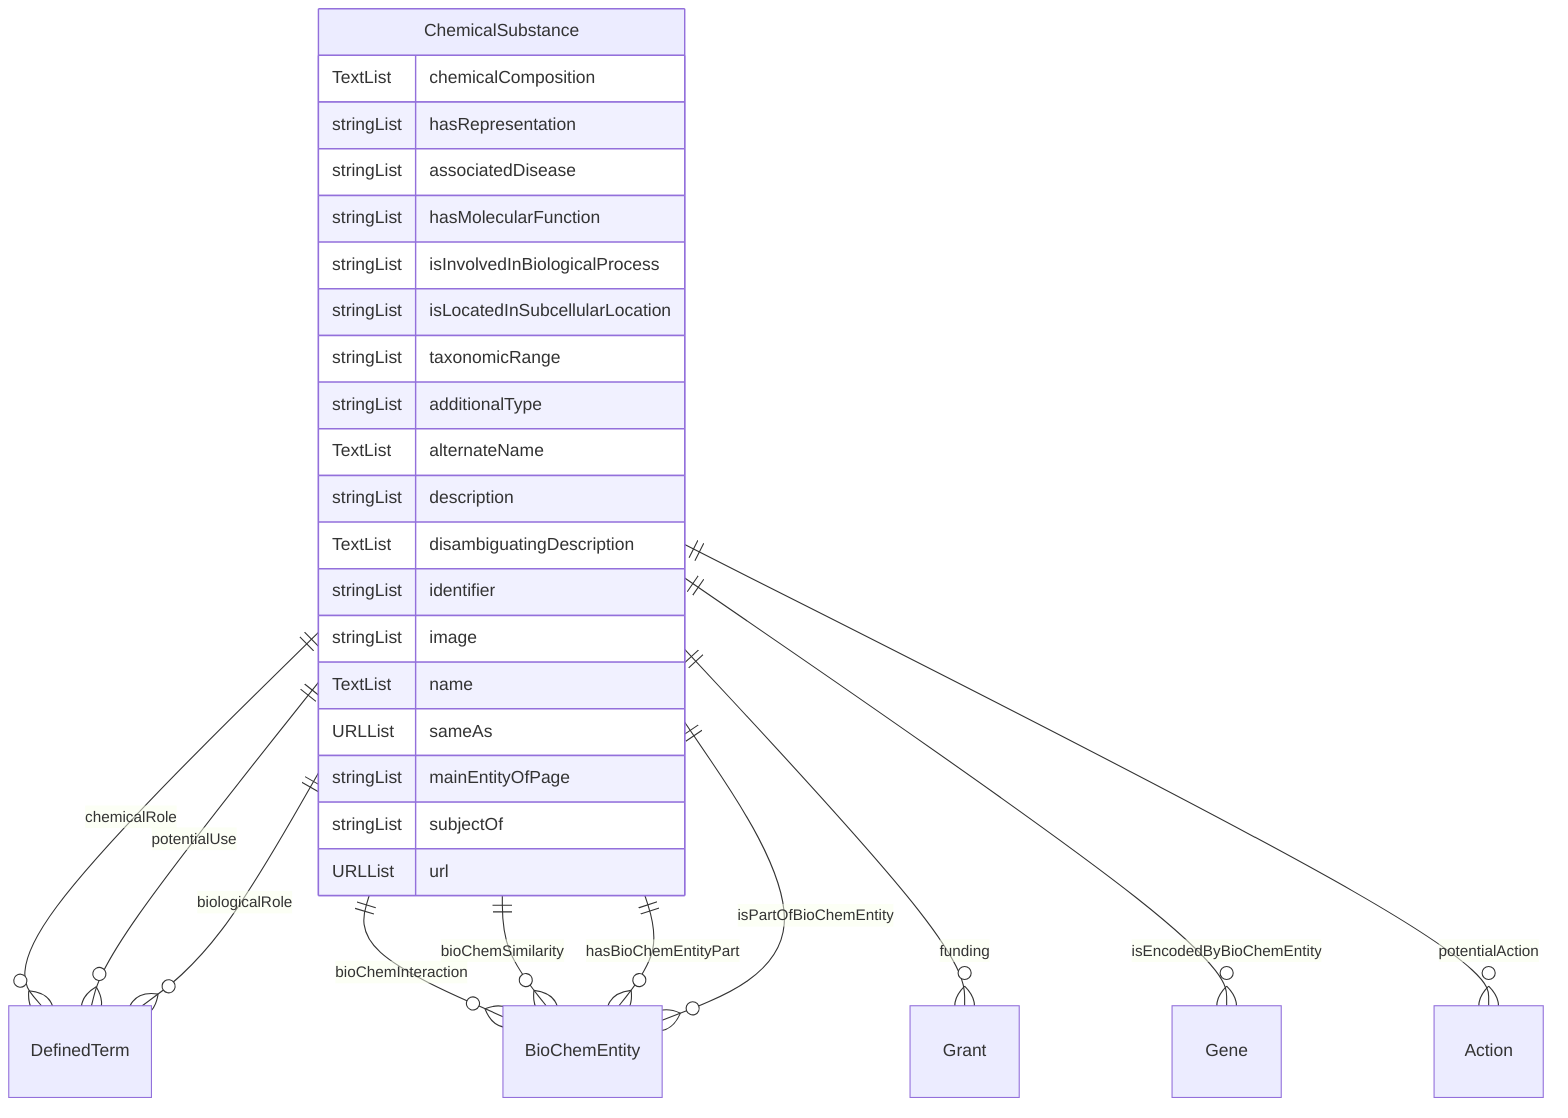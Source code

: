 erDiagram
ChemicalSubstance {
    TextList chemicalComposition  
    stringList hasRepresentation  
    stringList associatedDisease  
    stringList hasMolecularFunction  
    stringList isInvolvedInBiologicalProcess  
    stringList isLocatedInSubcellularLocation  
    stringList taxonomicRange  
    stringList additionalType  
    TextList alternateName  
    stringList description  
    TextList disambiguatingDescription  
    stringList identifier  
    stringList image  
    TextList name  
    URLList sameAs  
    stringList mainEntityOfPage  
    stringList subjectOf  
    URLList url  
}

ChemicalSubstance ||--}o DefinedTerm : "chemicalRole"
ChemicalSubstance ||--}o DefinedTerm : "potentialUse"
ChemicalSubstance ||--}o BioChemEntity : "bioChemInteraction"
ChemicalSubstance ||--}o BioChemEntity : "bioChemSimilarity"
ChemicalSubstance ||--}o DefinedTerm : "biologicalRole"
ChemicalSubstance ||--}o Grant : "funding"
ChemicalSubstance ||--}o BioChemEntity : "hasBioChemEntityPart"
ChemicalSubstance ||--}o Gene : "isEncodedByBioChemEntity"
ChemicalSubstance ||--}o BioChemEntity : "isPartOfBioChemEntity"
ChemicalSubstance ||--}o Action : "potentialAction"